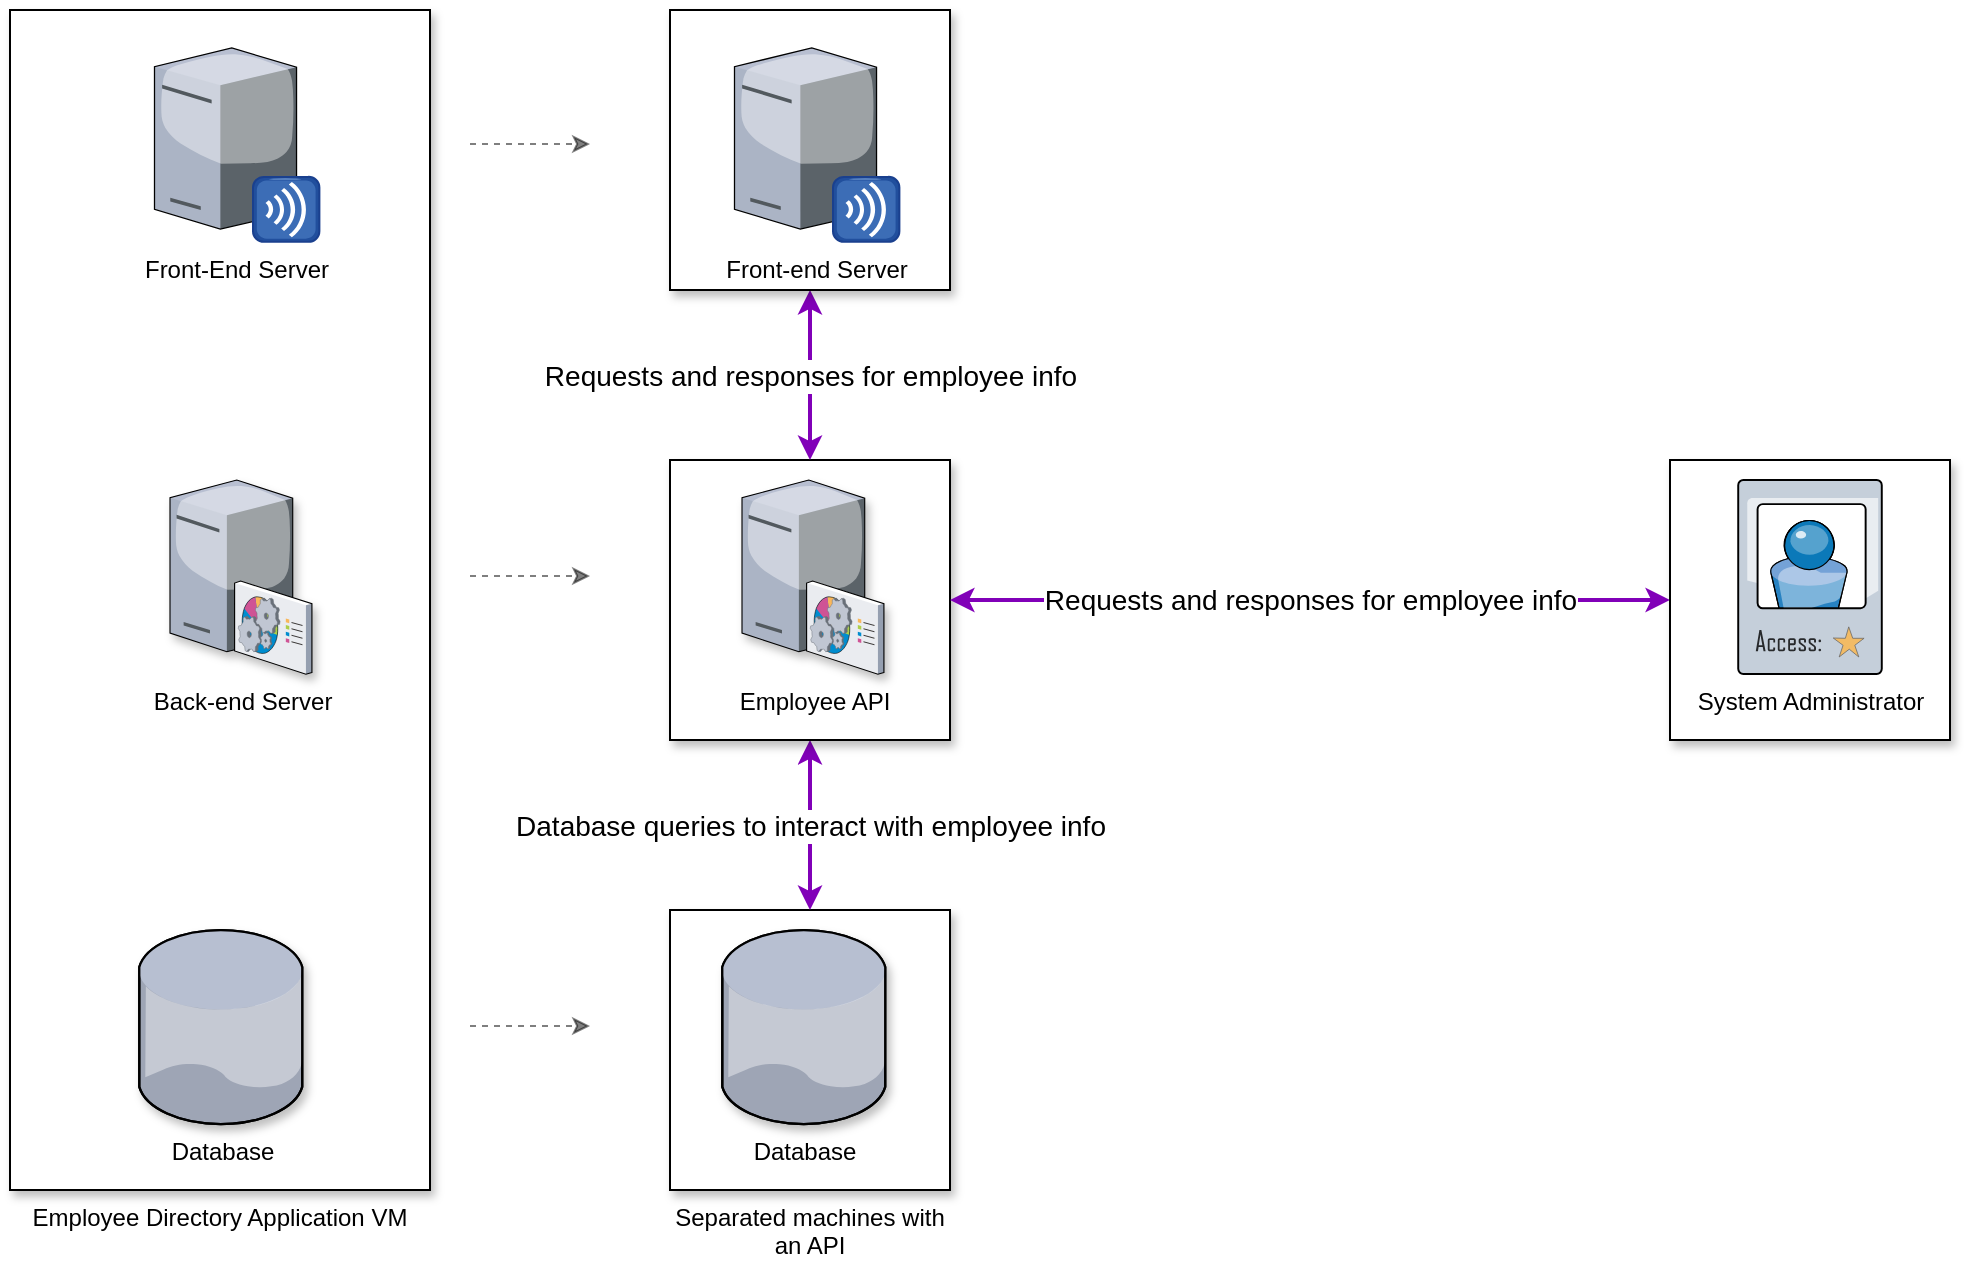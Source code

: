 <mxfile version="12.7.9" type="device"><diagram name="Page-1" id="822b0af5-4adb-64df-f703-e8dfc1f81529"><mxGraphModel dx="1422" dy="751" grid="1" gridSize="10" guides="1" tooltips="1" connect="1" arrows="1" fold="1" page="1" pageScale="1" pageWidth="1100" pageHeight="850" background="#ffffff" math="0" shadow="0"><root><mxCell id="0"/><mxCell id="1" parent="0"/><mxCell id="ErdELr6UjaZi0dBnIGxg-6" value="Separated machines with an API" style="rounded=0;whiteSpace=wrap;html=1;shadow=1;strokeColor=#000000;fillColor=#ffffff;labelPosition=center;verticalLabelPosition=bottom;align=center;verticalAlign=top;" parent="1" vertex="1"><mxGeometry x="350" y="490" width="140" height="140" as="geometry"/></mxCell><mxCell id="ErdELr6UjaZi0dBnIGxg-11" value="Database queries to interact with employee info" style="edgeStyle=orthogonalEdgeStyle;rounded=0;orthogonalLoop=1;jettySize=auto;html=1;entryX=0.5;entryY=0;entryDx=0;entryDy=0;startArrow=classic;startFill=1;strokeWidth=2;fillColor=#e1d5e7;strokeColor=#8100B8;fontSize=14;" parent="1" source="ErdELr6UjaZi0dBnIGxg-5" target="ErdELr6UjaZi0dBnIGxg-6" edge="1"><mxGeometry relative="1" as="geometry"/></mxCell><mxCell id="ErdELr6UjaZi0dBnIGxg-5" value="" style="rounded=0;whiteSpace=wrap;html=1;shadow=1;strokeColor=#000000;fillColor=#ffffff;labelPosition=center;verticalLabelPosition=bottom;align=center;verticalAlign=top;" parent="1" vertex="1"><mxGeometry x="350" y="265" width="140" height="140" as="geometry"/></mxCell><mxCell id="7e7BQ_-c0STVDyYA_Ri2-6" value="Employee Directory Application VM" style="rounded=0;whiteSpace=wrap;html=1;shadow=1;strokeColor=#000000;fillColor=#ffffff;labelPosition=center;verticalLabelPosition=bottom;align=center;verticalAlign=top;" parent="1" vertex="1"><mxGeometry x="20" y="40" width="210" height="590" as="geometry"/></mxCell><mxCell id="qooCzj0sSRNJPpl9ZEZt-14" value="Database" style="verticalLabelPosition=bottom;aspect=fixed;html=1;verticalAlign=top;strokeColor=none;align=center;outlineConnect=0;shape=mxgraph.citrix.database;shadow=1;fontFamily=Helvetica;fontSize=12;fontColor=#000000;fillColor=#ffffff;" parent="1" vertex="1"><mxGeometry x="84.55" y="500" width="82.45" height="97" as="geometry"/></mxCell><mxCell id="qooCzj0sSRNJPpl9ZEZt-16" value="Back-end Server" style="verticalLabelPosition=bottom;aspect=fixed;html=1;verticalAlign=top;strokeColor=none;align=center;outlineConnect=0;shape=mxgraph.citrix.command_center;shadow=1;fontFamily=Helvetica;fontSize=12;fontColor=#000000;fillColor=#ffffff;" parent="1" vertex="1"><mxGeometry x="100" y="275" width="71" height="97" as="geometry"/></mxCell><mxCell id="iFfxKbLt2-G836pS57oZ-4" value="Front-End Server" style="verticalLabelPosition=bottom;aspect=fixed;html=1;verticalAlign=top;strokeColor=none;align=center;outlineConnect=0;shape=mxgraph.citrix.merchandising_server;fontFamily=Helvetica;fontSize=12;fontColor=#000000;fillColor=#ffffff;" parent="1" vertex="1"><mxGeometry x="92.25" y="59" width="82.45" height="97" as="geometry"/></mxCell><mxCell id="ErdELr6UjaZi0dBnIGxg-10" value="Requests and responses for employee info" style="edgeStyle=orthogonalEdgeStyle;rounded=0;orthogonalLoop=1;jettySize=auto;html=1;entryX=0.5;entryY=0;entryDx=0;entryDy=0;startArrow=classic;startFill=1;fillColor=#e1d5e7;strokeColor=#8100B8;strokeWidth=2;fontSize=14;" parent="1" source="ErdELr6UjaZi0dBnIGxg-1" target="ErdELr6UjaZi0dBnIGxg-5" edge="1"><mxGeometry relative="1" as="geometry"/></mxCell><mxCell id="ErdELr6UjaZi0dBnIGxg-1" value="" style="rounded=0;whiteSpace=wrap;html=1;shadow=1;strokeColor=#000000;fillColor=#ffffff;labelPosition=center;verticalLabelPosition=bottom;align=center;verticalAlign=top;" parent="1" vertex="1"><mxGeometry x="350" y="40" width="140" height="140" as="geometry"/></mxCell><mxCell id="ErdELr6UjaZi0dBnIGxg-2" value="Database" style="verticalLabelPosition=bottom;aspect=fixed;html=1;verticalAlign=top;strokeColor=none;align=center;outlineConnect=0;shape=mxgraph.citrix.database;shadow=1;fontFamily=Helvetica;fontSize=12;fontColor=#000000;fillColor=#ffffff;" parent="1" vertex="1"><mxGeometry x="376.05" y="500" width="82.45" height="97" as="geometry"/></mxCell><mxCell id="ErdELr6UjaZi0dBnIGxg-3" value="Employee API" style="verticalLabelPosition=bottom;aspect=fixed;html=1;verticalAlign=top;strokeColor=none;align=center;outlineConnect=0;shape=mxgraph.citrix.command_center;shadow=1;fontFamily=Helvetica;fontSize=12;fontColor=#000000;fillColor=#ffffff;" parent="1" vertex="1"><mxGeometry x="386" y="275" width="71" height="97" as="geometry"/></mxCell><mxCell id="ErdELr6UjaZi0dBnIGxg-4" value="Front-end Server" style="verticalLabelPosition=bottom;aspect=fixed;html=1;verticalAlign=top;strokeColor=none;align=center;outlineConnect=0;shape=mxgraph.citrix.merchandising_server;fontFamily=Helvetica;fontSize=12;fontColor=#000000;fillColor=#ffffff;" parent="1" vertex="1"><mxGeometry x="382.25" y="59" width="82.45" height="97" as="geometry"/></mxCell><mxCell id="ErdELr6UjaZi0dBnIGxg-7" value="" style="endArrow=classic;html=1;dashed=1;opacity=50;" parent="1" edge="1"><mxGeometry width="50" height="50" relative="1" as="geometry"><mxPoint x="250" y="107" as="sourcePoint"/><mxPoint x="310" y="107" as="targetPoint"/></mxGeometry></mxCell><mxCell id="ErdELr6UjaZi0dBnIGxg-8" value="" style="endArrow=classic;html=1;dashed=1;opacity=50;" parent="1" edge="1"><mxGeometry width="50" height="50" relative="1" as="geometry"><mxPoint x="250" y="323" as="sourcePoint"/><mxPoint x="310" y="323" as="targetPoint"/></mxGeometry></mxCell><mxCell id="ErdELr6UjaZi0dBnIGxg-9" value="" style="endArrow=classic;html=1;dashed=1;opacity=50;" parent="1" edge="1"><mxGeometry width="50" height="50" relative="1" as="geometry"><mxPoint x="250" y="548" as="sourcePoint"/><mxPoint x="310" y="548" as="targetPoint"/></mxGeometry></mxCell><mxCell id="-kYbl4IKbIDksUY2qLAk-1" value="&lt;span style=&quot;font-size: 14px&quot;&gt;Requests and responses for employee info&lt;/span&gt;" style="edgeStyle=orthogonalEdgeStyle;rounded=0;orthogonalLoop=1;jettySize=auto;html=1;entryX=0;entryY=0.5;entryDx=0;entryDy=0;startArrow=classic;startFill=1;strokeWidth=2;strokeColor=#8100B8;labelPosition=center;verticalLabelPosition=middle;align=center;verticalAlign=middle;spacingTop=0;horizontal=1;" edge="1" parent="1" target="-kYbl4IKbIDksUY2qLAk-2"><mxGeometry relative="1" as="geometry"><mxPoint x="490" y="335" as="sourcePoint"/><Array as="points"><mxPoint x="520" y="335"/><mxPoint x="520" y="335"/></Array></mxGeometry></mxCell><mxCell id="-kYbl4IKbIDksUY2qLAk-2" value="" style="rounded=0;whiteSpace=wrap;html=1;shadow=1;strokeColor=#000000;fillColor=#ffffff;labelPosition=center;verticalLabelPosition=bottom;align=center;verticalAlign=top;" vertex="1" parent="1"><mxGeometry x="850" y="265" width="140" height="140" as="geometry"/></mxCell><mxCell id="-kYbl4IKbIDksUY2qLAk-3" value="System Administrator" style="verticalLabelPosition=bottom;aspect=fixed;html=1;verticalAlign=top;strokeColor=none;align=center;outlineConnect=0;shape=mxgraph.citrix.access_card;" vertex="1" parent="1"><mxGeometry x="884.11" y="275" width="71.78" height="97" as="geometry"/></mxCell></root></mxGraphModel></diagram></mxfile>